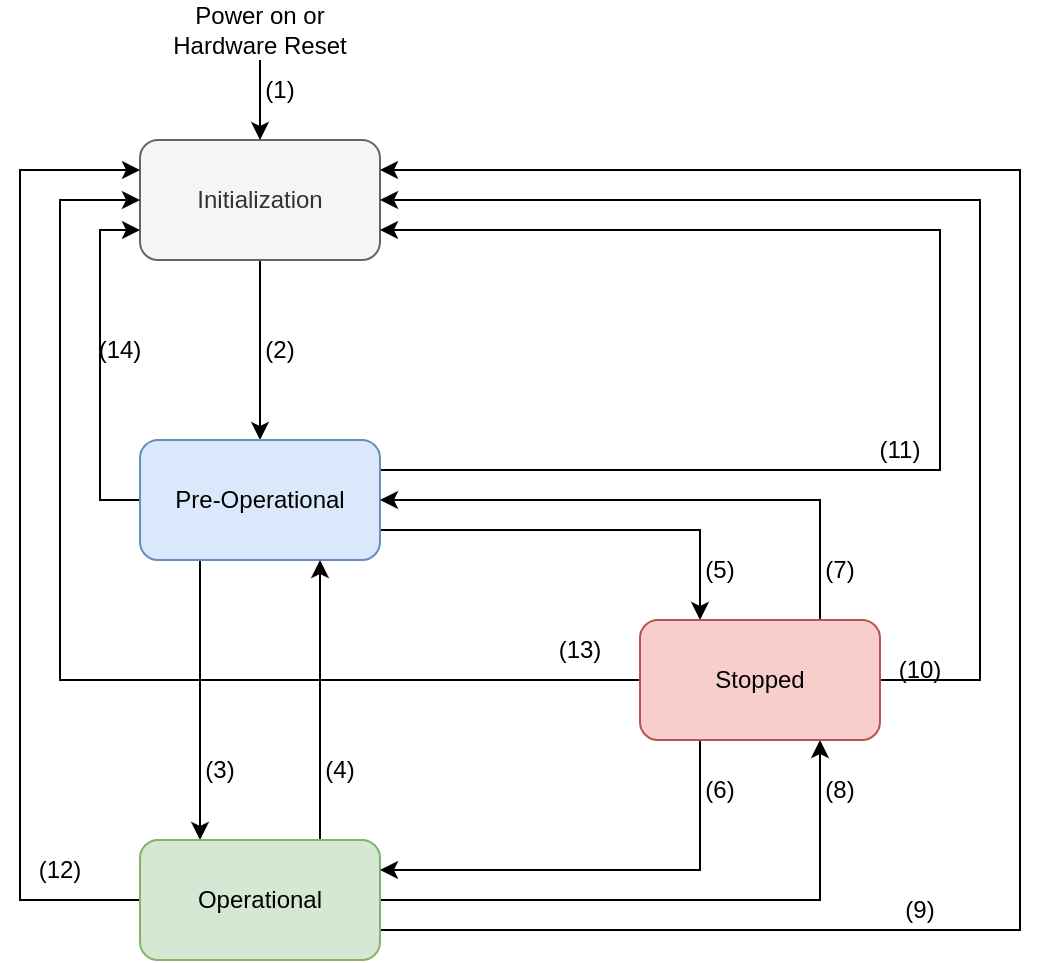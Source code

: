 <mxfile version="24.7.17">
  <diagram name="Page-1" id="az9AdddPht5lUwIxK502">
    <mxGraphModel dx="941" dy="523" grid="1" gridSize="10" guides="1" tooltips="1" connect="1" arrows="1" fold="1" page="1" pageScale="1" pageWidth="850" pageHeight="1100" math="0" shadow="0">
      <root>
        <mxCell id="0" />
        <mxCell id="1" parent="0" />
        <mxCell id="shEKFbiF0o1sXM0SOs39-7" value="" style="edgeStyle=orthogonalEdgeStyle;rounded=0;orthogonalLoop=1;jettySize=auto;html=1;" edge="1" parent="1" source="shEKFbiF0o1sXM0SOs39-1" target="shEKFbiF0o1sXM0SOs39-2">
          <mxGeometry relative="1" as="geometry" />
        </mxCell>
        <mxCell id="shEKFbiF0o1sXM0SOs39-1" value="Initialization" style="rounded=1;whiteSpace=wrap;html=1;fillColor=#f5f5f5;strokeColor=#666666;fontColor=#333333;" vertex="1" parent="1">
          <mxGeometry x="160" y="250" width="120" height="60" as="geometry" />
        </mxCell>
        <mxCell id="shEKFbiF0o1sXM0SOs39-8" style="edgeStyle=orthogonalEdgeStyle;rounded=0;orthogonalLoop=1;jettySize=auto;html=1;exitX=0.25;exitY=1;exitDx=0;exitDy=0;entryX=0.25;entryY=0;entryDx=0;entryDy=0;" edge="1" parent="1" source="shEKFbiF0o1sXM0SOs39-2" target="shEKFbiF0o1sXM0SOs39-3">
          <mxGeometry relative="1" as="geometry" />
        </mxCell>
        <mxCell id="shEKFbiF0o1sXM0SOs39-10" style="edgeStyle=orthogonalEdgeStyle;rounded=0;orthogonalLoop=1;jettySize=auto;html=1;exitX=1;exitY=0.75;exitDx=0;exitDy=0;entryX=0.25;entryY=0;entryDx=0;entryDy=0;" edge="1" parent="1" source="shEKFbiF0o1sXM0SOs39-2" target="shEKFbiF0o1sXM0SOs39-4">
          <mxGeometry relative="1" as="geometry" />
        </mxCell>
        <mxCell id="shEKFbiF0o1sXM0SOs39-16" style="edgeStyle=orthogonalEdgeStyle;rounded=0;orthogonalLoop=1;jettySize=auto;html=1;exitX=1;exitY=0.25;exitDx=0;exitDy=0;entryX=1;entryY=0.75;entryDx=0;entryDy=0;" edge="1" parent="1" source="shEKFbiF0o1sXM0SOs39-2" target="shEKFbiF0o1sXM0SOs39-1">
          <mxGeometry relative="1" as="geometry">
            <Array as="points">
              <mxPoint x="560" y="415" />
              <mxPoint x="560" y="295" />
            </Array>
          </mxGeometry>
        </mxCell>
        <mxCell id="shEKFbiF0o1sXM0SOs39-18" style="edgeStyle=orthogonalEdgeStyle;rounded=0;orthogonalLoop=1;jettySize=auto;html=1;exitX=0;exitY=0.5;exitDx=0;exitDy=0;entryX=0;entryY=0.75;entryDx=0;entryDy=0;" edge="1" parent="1" source="shEKFbiF0o1sXM0SOs39-2" target="shEKFbiF0o1sXM0SOs39-1">
          <mxGeometry relative="1" as="geometry" />
        </mxCell>
        <mxCell id="shEKFbiF0o1sXM0SOs39-2" value="Pre-Operational" style="rounded=1;whiteSpace=wrap;html=1;fillColor=#dae8fc;strokeColor=#6c8ebf;" vertex="1" parent="1">
          <mxGeometry x="160" y="400" width="120" height="60" as="geometry" />
        </mxCell>
        <mxCell id="shEKFbiF0o1sXM0SOs39-9" style="edgeStyle=orthogonalEdgeStyle;rounded=0;orthogonalLoop=1;jettySize=auto;html=1;exitX=0.75;exitY=0;exitDx=0;exitDy=0;entryX=0.75;entryY=1;entryDx=0;entryDy=0;" edge="1" parent="1" source="shEKFbiF0o1sXM0SOs39-3" target="shEKFbiF0o1sXM0SOs39-2">
          <mxGeometry relative="1" as="geometry" />
        </mxCell>
        <mxCell id="shEKFbiF0o1sXM0SOs39-14" style="edgeStyle=orthogonalEdgeStyle;rounded=0;orthogonalLoop=1;jettySize=auto;html=1;exitX=1;exitY=0.5;exitDx=0;exitDy=0;entryX=0.75;entryY=1;entryDx=0;entryDy=0;" edge="1" parent="1" source="shEKFbiF0o1sXM0SOs39-3" target="shEKFbiF0o1sXM0SOs39-4">
          <mxGeometry relative="1" as="geometry" />
        </mxCell>
        <mxCell id="shEKFbiF0o1sXM0SOs39-17" style="edgeStyle=orthogonalEdgeStyle;rounded=0;orthogonalLoop=1;jettySize=auto;html=1;exitX=1;exitY=0.75;exitDx=0;exitDy=0;entryX=1;entryY=0.25;entryDx=0;entryDy=0;" edge="1" parent="1" source="shEKFbiF0o1sXM0SOs39-3" target="shEKFbiF0o1sXM0SOs39-1">
          <mxGeometry relative="1" as="geometry">
            <Array as="points">
              <mxPoint x="600" y="645" />
              <mxPoint x="600" y="265" />
            </Array>
          </mxGeometry>
        </mxCell>
        <mxCell id="shEKFbiF0o1sXM0SOs39-20" style="edgeStyle=orthogonalEdgeStyle;rounded=0;orthogonalLoop=1;jettySize=auto;html=1;entryX=0;entryY=0.25;entryDx=0;entryDy=0;" edge="1" parent="1" source="shEKFbiF0o1sXM0SOs39-3" target="shEKFbiF0o1sXM0SOs39-1">
          <mxGeometry relative="1" as="geometry">
            <Array as="points">
              <mxPoint x="100" y="630" />
              <mxPoint x="100" y="265" />
            </Array>
          </mxGeometry>
        </mxCell>
        <mxCell id="shEKFbiF0o1sXM0SOs39-3" value="Operational" style="rounded=1;whiteSpace=wrap;html=1;fillColor=#d5e8d4;strokeColor=#82b366;" vertex="1" parent="1">
          <mxGeometry x="160" y="600" width="120" height="60" as="geometry" />
        </mxCell>
        <mxCell id="shEKFbiF0o1sXM0SOs39-11" style="edgeStyle=orthogonalEdgeStyle;rounded=0;orthogonalLoop=1;jettySize=auto;html=1;exitX=0.75;exitY=0;exitDx=0;exitDy=0;entryX=1;entryY=0.5;entryDx=0;entryDy=0;" edge="1" parent="1" source="shEKFbiF0o1sXM0SOs39-4" target="shEKFbiF0o1sXM0SOs39-2">
          <mxGeometry relative="1" as="geometry" />
        </mxCell>
        <mxCell id="shEKFbiF0o1sXM0SOs39-13" style="edgeStyle=orthogonalEdgeStyle;rounded=0;orthogonalLoop=1;jettySize=auto;html=1;exitX=0.25;exitY=1;exitDx=0;exitDy=0;entryX=1;entryY=0.25;entryDx=0;entryDy=0;" edge="1" parent="1" source="shEKFbiF0o1sXM0SOs39-4" target="shEKFbiF0o1sXM0SOs39-3">
          <mxGeometry relative="1" as="geometry" />
        </mxCell>
        <mxCell id="shEKFbiF0o1sXM0SOs39-15" style="edgeStyle=orthogonalEdgeStyle;rounded=0;orthogonalLoop=1;jettySize=auto;html=1;entryX=1;entryY=0.5;entryDx=0;entryDy=0;" edge="1" parent="1" source="shEKFbiF0o1sXM0SOs39-4" target="shEKFbiF0o1sXM0SOs39-1">
          <mxGeometry relative="1" as="geometry">
            <Array as="points">
              <mxPoint x="580" y="520" />
              <mxPoint x="580" y="280" />
            </Array>
          </mxGeometry>
        </mxCell>
        <mxCell id="shEKFbiF0o1sXM0SOs39-19" style="edgeStyle=orthogonalEdgeStyle;rounded=0;orthogonalLoop=1;jettySize=auto;html=1;exitX=0;exitY=0.5;exitDx=0;exitDy=0;entryX=0;entryY=0.5;entryDx=0;entryDy=0;" edge="1" parent="1" source="shEKFbiF0o1sXM0SOs39-4" target="shEKFbiF0o1sXM0SOs39-1">
          <mxGeometry relative="1" as="geometry">
            <Array as="points">
              <mxPoint x="120" y="520" />
              <mxPoint x="120" y="280" />
            </Array>
          </mxGeometry>
        </mxCell>
        <mxCell id="shEKFbiF0o1sXM0SOs39-4" value="Stopped" style="rounded=1;whiteSpace=wrap;html=1;fillColor=#f8cecc;strokeColor=#b85450;" vertex="1" parent="1">
          <mxGeometry x="410" y="490" width="120" height="60" as="geometry" />
        </mxCell>
        <mxCell id="shEKFbiF0o1sXM0SOs39-5" value="" style="endArrow=classic;html=1;rounded=0;entryX=0.5;entryY=0;entryDx=0;entryDy=0;" edge="1" parent="1" target="shEKFbiF0o1sXM0SOs39-1">
          <mxGeometry width="50" height="50" relative="1" as="geometry">
            <mxPoint x="220" y="210" as="sourcePoint" />
            <mxPoint x="430" y="380" as="targetPoint" />
          </mxGeometry>
        </mxCell>
        <mxCell id="shEKFbiF0o1sXM0SOs39-6" value="Power on or Hardware Reset" style="text;html=1;align=center;verticalAlign=middle;whiteSpace=wrap;rounded=0;" vertex="1" parent="1">
          <mxGeometry x="170" y="180" width="100" height="30" as="geometry" />
        </mxCell>
        <mxCell id="shEKFbiF0o1sXM0SOs39-21" value="(1)" style="text;html=1;align=center;verticalAlign=middle;whiteSpace=wrap;rounded=0;" vertex="1" parent="1">
          <mxGeometry x="200" y="210" width="60" height="30" as="geometry" />
        </mxCell>
        <mxCell id="shEKFbiF0o1sXM0SOs39-22" value="(2)" style="text;html=1;align=center;verticalAlign=middle;whiteSpace=wrap;rounded=0;" vertex="1" parent="1">
          <mxGeometry x="200" y="340" width="60" height="30" as="geometry" />
        </mxCell>
        <mxCell id="shEKFbiF0o1sXM0SOs39-23" value="(3)" style="text;html=1;align=center;verticalAlign=middle;whiteSpace=wrap;rounded=0;" vertex="1" parent="1">
          <mxGeometry x="170" y="550" width="60" height="30" as="geometry" />
        </mxCell>
        <mxCell id="shEKFbiF0o1sXM0SOs39-24" value="(4)" style="text;html=1;align=center;verticalAlign=middle;whiteSpace=wrap;rounded=0;" vertex="1" parent="1">
          <mxGeometry x="230" y="550" width="60" height="30" as="geometry" />
        </mxCell>
        <mxCell id="shEKFbiF0o1sXM0SOs39-25" value="(5)" style="text;html=1;align=center;verticalAlign=middle;whiteSpace=wrap;rounded=0;" vertex="1" parent="1">
          <mxGeometry x="420" y="450" width="60" height="30" as="geometry" />
        </mxCell>
        <mxCell id="shEKFbiF0o1sXM0SOs39-26" value="(6)" style="text;html=1;align=center;verticalAlign=middle;whiteSpace=wrap;rounded=0;" vertex="1" parent="1">
          <mxGeometry x="420" y="560" width="60" height="30" as="geometry" />
        </mxCell>
        <mxCell id="shEKFbiF0o1sXM0SOs39-27" value="(7)" style="text;html=1;align=center;verticalAlign=middle;whiteSpace=wrap;rounded=0;" vertex="1" parent="1">
          <mxGeometry x="480" y="450" width="60" height="30" as="geometry" />
        </mxCell>
        <mxCell id="shEKFbiF0o1sXM0SOs39-28" value="(8)" style="text;html=1;align=center;verticalAlign=middle;whiteSpace=wrap;rounded=0;" vertex="1" parent="1">
          <mxGeometry x="480" y="560" width="60" height="30" as="geometry" />
        </mxCell>
        <mxCell id="shEKFbiF0o1sXM0SOs39-29" value="(11)" style="text;html=1;align=center;verticalAlign=middle;whiteSpace=wrap;rounded=0;" vertex="1" parent="1">
          <mxGeometry x="510" y="390" width="60" height="30" as="geometry" />
        </mxCell>
        <mxCell id="shEKFbiF0o1sXM0SOs39-30" value="(10)" style="text;html=1;align=center;verticalAlign=middle;whiteSpace=wrap;rounded=0;" vertex="1" parent="1">
          <mxGeometry x="520" y="500" width="60" height="30" as="geometry" />
        </mxCell>
        <mxCell id="shEKFbiF0o1sXM0SOs39-31" value="(9)" style="text;html=1;align=center;verticalAlign=middle;whiteSpace=wrap;rounded=0;" vertex="1" parent="1">
          <mxGeometry x="520" y="620" width="60" height="30" as="geometry" />
        </mxCell>
        <mxCell id="shEKFbiF0o1sXM0SOs39-32" value="(14)" style="text;html=1;align=center;verticalAlign=middle;whiteSpace=wrap;rounded=0;" vertex="1" parent="1">
          <mxGeometry x="120" y="340" width="60" height="30" as="geometry" />
        </mxCell>
        <mxCell id="shEKFbiF0o1sXM0SOs39-33" value="(13)" style="text;html=1;align=center;verticalAlign=middle;whiteSpace=wrap;rounded=0;" vertex="1" parent="1">
          <mxGeometry x="350" y="490" width="60" height="30" as="geometry" />
        </mxCell>
        <mxCell id="shEKFbiF0o1sXM0SOs39-34" value="(12)" style="text;html=1;align=center;verticalAlign=middle;whiteSpace=wrap;rounded=0;" vertex="1" parent="1">
          <mxGeometry x="90" y="600" width="60" height="30" as="geometry" />
        </mxCell>
      </root>
    </mxGraphModel>
  </diagram>
</mxfile>
